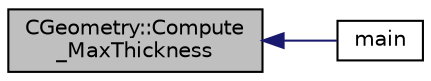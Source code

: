 digraph "CGeometry::Compute_MaxThickness"
{
  edge [fontname="Helvetica",fontsize="10",labelfontname="Helvetica",labelfontsize="10"];
  node [fontname="Helvetica",fontsize="10",shape=record];
  rankdir="LR";
  Node296 [label="CGeometry::Compute\l_MaxThickness",height=0.2,width=0.4,color="black", fillcolor="grey75", style="filled", fontcolor="black"];
  Node296 -> Node297 [dir="back",color="midnightblue",fontsize="10",style="solid",fontname="Helvetica"];
  Node297 [label="main",height=0.2,width=0.4,color="black", fillcolor="white", style="filled",URL="$_s_u2___g_e_o_8cpp.html#a0ddf1224851353fc92bfbff6f499fa97"];
}
